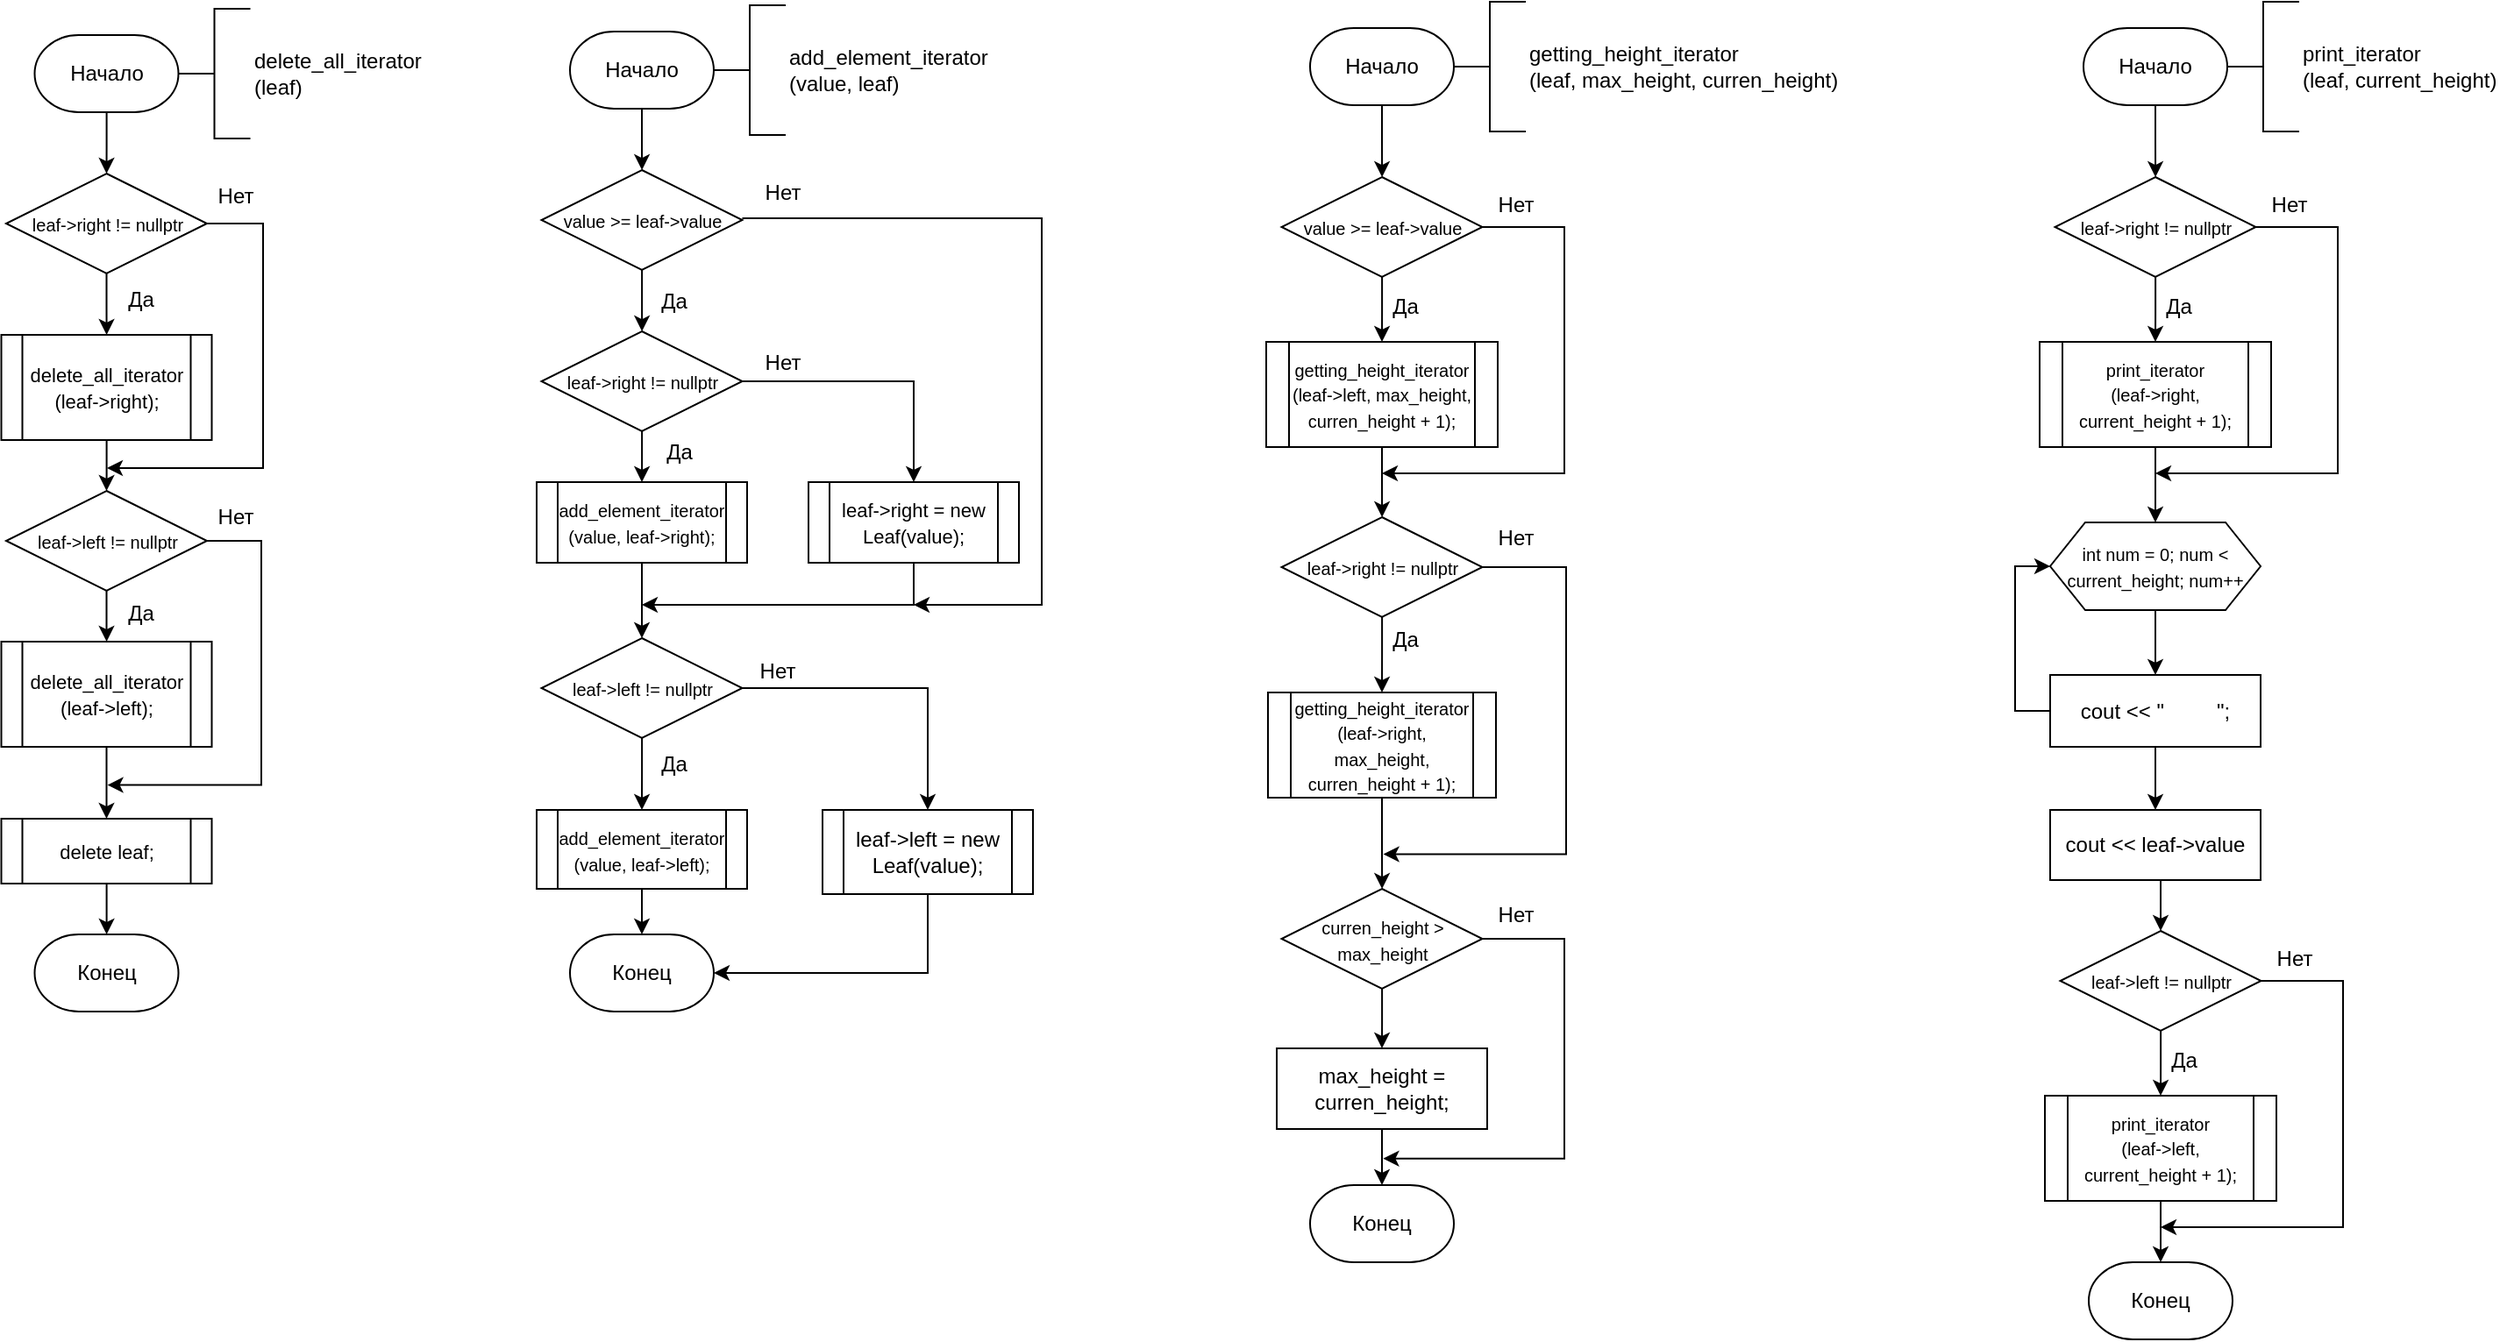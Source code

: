 <mxfile version="13.7.3" type="github">
  <diagram id="bMAKh1SzgdeprP3av_3o" name="Page-1">
    <mxGraphModel dx="1483" dy="829" grid="0" gridSize="10" guides="1" tooltips="1" connect="1" arrows="1" fold="1" page="1" pageScale="1" pageWidth="827" pageHeight="1169" math="0" shadow="0">
      <root>
        <mxCell id="0" />
        <mxCell id="1" parent="0" />
        <mxCell id="DFqQZsUnRYklmzMeklKA-6" value="" style="edgeStyle=orthogonalEdgeStyle;rounded=0;orthogonalLoop=1;jettySize=auto;html=1;" parent="1" source="DFqQZsUnRYklmzMeklKA-4" target="DFqQZsUnRYklmzMeklKA-5" edge="1">
          <mxGeometry relative="1" as="geometry" />
        </mxCell>
        <mxCell id="DFqQZsUnRYklmzMeklKA-4" value="Начало" style="strokeWidth=1;html=1;shape=mxgraph.flowchart.terminator;whiteSpace=wrap;" parent="1" vertex="1">
          <mxGeometry x="161.75" y="67" width="82" height="44" as="geometry" />
        </mxCell>
        <mxCell id="DFqQZsUnRYklmzMeklKA-11" value="" style="edgeStyle=orthogonalEdgeStyle;rounded=0;orthogonalLoop=1;jettySize=auto;html=1;" parent="1" source="DFqQZsUnRYklmzMeklKA-5" target="DFqQZsUnRYklmzMeklKA-10" edge="1">
          <mxGeometry relative="1" as="geometry" />
        </mxCell>
        <mxCell id="DFqQZsUnRYklmzMeklKA-18" style="edgeStyle=orthogonalEdgeStyle;rounded=0;orthogonalLoop=1;jettySize=auto;html=1;exitX=1;exitY=0.5;exitDx=0;exitDy=0;" parent="1" edge="1">
          <mxGeometry relative="1" as="geometry">
            <mxPoint x="203" y="314" as="targetPoint" />
            <mxPoint x="258.0" y="174.5" as="sourcePoint" />
            <Array as="points">
              <mxPoint x="292" y="174" />
              <mxPoint x="292" y="314" />
            </Array>
          </mxGeometry>
        </mxCell>
        <mxCell id="DFqQZsUnRYklmzMeklKA-5" value="&lt;font style=&quot;font-size: 10px&quot;&gt;leaf-&amp;gt;right != nullptr&lt;/font&gt;" style="rhombus;whiteSpace=wrap;html=1;strokeWidth=1;" parent="1" vertex="1">
          <mxGeometry x="145.5" y="146" width="114.5" height="57" as="geometry" />
        </mxCell>
        <mxCell id="DFqQZsUnRYklmzMeklKA-9" value="Конец" style="strokeWidth=1;html=1;shape=mxgraph.flowchart.terminator;whiteSpace=wrap;" parent="1" vertex="1">
          <mxGeometry x="161.75" y="580" width="82" height="44" as="geometry" />
        </mxCell>
        <mxCell id="DFqQZsUnRYklmzMeklKA-14" value="" style="edgeStyle=orthogonalEdgeStyle;rounded=0;orthogonalLoop=1;jettySize=auto;html=1;" parent="1" source="DFqQZsUnRYklmzMeklKA-10" target="DFqQZsUnRYklmzMeklKA-13" edge="1">
          <mxGeometry relative="1" as="geometry" />
        </mxCell>
        <mxCell id="DFqQZsUnRYklmzMeklKA-10" value="&lt;font style=&quot;font-size: 11px&quot;&gt;delete_all_iterator&lt;br&gt;(leaf-&amp;gt;right);&lt;/font&gt;" style="shape=process;whiteSpace=wrap;html=1;backgroundOutline=1;strokeWidth=1;" parent="1" vertex="1">
          <mxGeometry x="142.75" y="238" width="120" height="60" as="geometry" />
        </mxCell>
        <mxCell id="DFqQZsUnRYklmzMeklKA-12" value="Да" style="text;html=1;align=center;verticalAlign=middle;resizable=0;points=[];autosize=1;" parent="1" vertex="1">
          <mxGeometry x="209" y="209" width="25" height="18" as="geometry" />
        </mxCell>
        <mxCell id="DFqQZsUnRYklmzMeklKA-16" value="" style="edgeStyle=orthogonalEdgeStyle;rounded=0;orthogonalLoop=1;jettySize=auto;html=1;" parent="1" source="DFqQZsUnRYklmzMeklKA-13" target="DFqQZsUnRYklmzMeklKA-15" edge="1">
          <mxGeometry relative="1" as="geometry" />
        </mxCell>
        <mxCell id="DFqQZsUnRYklmzMeklKA-23" style="edgeStyle=orthogonalEdgeStyle;rounded=0;orthogonalLoop=1;jettySize=auto;html=1;exitX=1;exitY=0.5;exitDx=0;exitDy=0;" parent="1" edge="1">
          <mxGeometry relative="1" as="geometry">
            <mxPoint x="203.276" y="494.759" as="targetPoint" />
            <mxPoint x="259.0" y="355.5" as="sourcePoint" />
            <Array as="points">
              <mxPoint x="291" y="356" />
              <mxPoint x="291" y="495" />
            </Array>
          </mxGeometry>
        </mxCell>
        <mxCell id="DFqQZsUnRYklmzMeklKA-13" value="&lt;font style=&quot;font-size: 10px&quot;&gt;leaf-&amp;gt;left != nullptr&lt;/font&gt;" style="rhombus;whiteSpace=wrap;html=1;strokeWidth=1;" parent="1" vertex="1">
          <mxGeometry x="145.5" y="327" width="114.5" height="57" as="geometry" />
        </mxCell>
        <mxCell id="DFqQZsUnRYklmzMeklKA-21" value="" style="edgeStyle=orthogonalEdgeStyle;rounded=0;orthogonalLoop=1;jettySize=auto;html=1;" parent="1" source="DFqQZsUnRYklmzMeklKA-15" target="DFqQZsUnRYklmzMeklKA-20" edge="1">
          <mxGeometry relative="1" as="geometry" />
        </mxCell>
        <mxCell id="DFqQZsUnRYklmzMeklKA-15" value="&lt;font style=&quot;font-size: 11px&quot;&gt;delete_all_iterator&lt;br&gt;(leaf-&amp;gt;left);&lt;/font&gt;" style="shape=process;whiteSpace=wrap;html=1;backgroundOutline=1;strokeWidth=1;" parent="1" vertex="1">
          <mxGeometry x="142.75" y="413" width="120" height="60" as="geometry" />
        </mxCell>
        <mxCell id="DFqQZsUnRYklmzMeklKA-17" value="Да" style="text;html=1;align=center;verticalAlign=middle;resizable=0;points=[];autosize=1;" parent="1" vertex="1">
          <mxGeometry x="209" y="388" width="25" height="18" as="geometry" />
        </mxCell>
        <mxCell id="DFqQZsUnRYklmzMeklKA-19" value="Нет" style="text;html=1;align=center;verticalAlign=middle;resizable=0;points=[];autosize=1;" parent="1" vertex="1">
          <mxGeometry x="260" y="150" width="31" height="18" as="geometry" />
        </mxCell>
        <mxCell id="DFqQZsUnRYklmzMeklKA-25" value="" style="edgeStyle=orthogonalEdgeStyle;rounded=0;orthogonalLoop=1;jettySize=auto;html=1;" parent="1" source="DFqQZsUnRYklmzMeklKA-20" target="DFqQZsUnRYklmzMeklKA-9" edge="1">
          <mxGeometry relative="1" as="geometry" />
        </mxCell>
        <mxCell id="DFqQZsUnRYklmzMeklKA-20" value="&lt;font style=&quot;font-size: 11px&quot;&gt;delete leaf;&lt;/font&gt;" style="shape=process;whiteSpace=wrap;html=1;backgroundOutline=1;strokeWidth=1;" parent="1" vertex="1">
          <mxGeometry x="142.75" y="514" width="120" height="37" as="geometry" />
        </mxCell>
        <mxCell id="DFqQZsUnRYklmzMeklKA-24" value="Нет" style="text;html=1;align=center;verticalAlign=middle;resizable=0;points=[];autosize=1;" parent="1" vertex="1">
          <mxGeometry x="260" y="333" width="31" height="18" as="geometry" />
        </mxCell>
        <mxCell id="DFqQZsUnRYklmzMeklKA-26" value="delete_all_iterator&lt;br&gt;(leaf)" style="strokeWidth=1;html=1;shape=mxgraph.flowchart.annotation_2;align=left;labelPosition=right;pointerEvents=1;" parent="1" vertex="1">
          <mxGeometry x="243.75" y="52" width="41" height="74" as="geometry" />
        </mxCell>
        <mxCell id="2G2Jk9yeAb4WGQCSNfQ2-4" value="" style="edgeStyle=orthogonalEdgeStyle;rounded=0;orthogonalLoop=1;jettySize=auto;html=1;" edge="1" parent="1" source="2G2Jk9yeAb4WGQCSNfQ2-1" target="2G2Jk9yeAb4WGQCSNfQ2-3">
          <mxGeometry relative="1" as="geometry" />
        </mxCell>
        <mxCell id="2G2Jk9yeAb4WGQCSNfQ2-1" value="Начало" style="strokeWidth=1;html=1;shape=mxgraph.flowchart.terminator;whiteSpace=wrap;" vertex="1" parent="1">
          <mxGeometry x="467" y="65" width="82" height="44" as="geometry" />
        </mxCell>
        <mxCell id="2G2Jk9yeAb4WGQCSNfQ2-2" value="add_element_iterator&lt;br&gt;(value, leaf)" style="strokeWidth=1;html=1;shape=mxgraph.flowchart.annotation_2;align=left;labelPosition=right;pointerEvents=1;" vertex="1" parent="1">
          <mxGeometry x="549" y="50" width="41" height="74" as="geometry" />
        </mxCell>
        <mxCell id="2G2Jk9yeAb4WGQCSNfQ2-6" value="" style="edgeStyle=orthogonalEdgeStyle;rounded=0;orthogonalLoop=1;jettySize=auto;html=1;" edge="1" parent="1" source="2G2Jk9yeAb4WGQCSNfQ2-3" target="2G2Jk9yeAb4WGQCSNfQ2-5">
          <mxGeometry relative="1" as="geometry" />
        </mxCell>
        <mxCell id="2G2Jk9yeAb4WGQCSNfQ2-18" style="edgeStyle=orthogonalEdgeStyle;rounded=0;orthogonalLoop=1;jettySize=auto;html=1;exitX=1;exitY=0.5;exitDx=0;exitDy=0;" edge="1" parent="1">
          <mxGeometry relative="1" as="geometry">
            <mxPoint x="663" y="392" as="targetPoint" />
            <mxPoint x="565.25" y="171.5" as="sourcePoint" />
            <Array as="points">
              <mxPoint x="736" y="171" />
              <mxPoint x="736" y="392" />
            </Array>
          </mxGeometry>
        </mxCell>
        <mxCell id="2G2Jk9yeAb4WGQCSNfQ2-3" value="&lt;font style=&quot;font-size: 10px&quot;&gt;value &amp;gt;= leaf-&amp;gt;value&lt;/font&gt;" style="rhombus;whiteSpace=wrap;html=1;strokeWidth=1;" vertex="1" parent="1">
          <mxGeometry x="450.75" y="144" width="114.5" height="57" as="geometry" />
        </mxCell>
        <mxCell id="2G2Jk9yeAb4WGQCSNfQ2-8" value="" style="edgeStyle=orthogonalEdgeStyle;rounded=0;orthogonalLoop=1;jettySize=auto;html=1;" edge="1" parent="1" source="2G2Jk9yeAb4WGQCSNfQ2-5" target="2G2Jk9yeAb4WGQCSNfQ2-7">
          <mxGeometry relative="1" as="geometry" />
        </mxCell>
        <mxCell id="2G2Jk9yeAb4WGQCSNfQ2-10" value="" style="edgeStyle=orthogonalEdgeStyle;rounded=0;orthogonalLoop=1;jettySize=auto;html=1;" edge="1" parent="1" source="2G2Jk9yeAb4WGQCSNfQ2-5" target="2G2Jk9yeAb4WGQCSNfQ2-9">
          <mxGeometry relative="1" as="geometry" />
        </mxCell>
        <mxCell id="2G2Jk9yeAb4WGQCSNfQ2-5" value="&lt;font style=&quot;font-size: 10px&quot;&gt;leaf-&amp;gt;right != nullptr&lt;/font&gt;" style="rhombus;whiteSpace=wrap;html=1;strokeWidth=1;" vertex="1" parent="1">
          <mxGeometry x="450.75" y="236" width="114.5" height="57" as="geometry" />
        </mxCell>
        <mxCell id="2G2Jk9yeAb4WGQCSNfQ2-12" style="edgeStyle=orthogonalEdgeStyle;rounded=0;orthogonalLoop=1;jettySize=auto;html=1;exitX=0.5;exitY=1;exitDx=0;exitDy=0;entryX=0.5;entryY=0;entryDx=0;entryDy=0;" edge="1" parent="1" source="2G2Jk9yeAb4WGQCSNfQ2-7" target="2G2Jk9yeAb4WGQCSNfQ2-11">
          <mxGeometry relative="1" as="geometry" />
        </mxCell>
        <mxCell id="2G2Jk9yeAb4WGQCSNfQ2-7" value="&lt;font style=&quot;font-size: 10px&quot;&gt;add_element_iterator&lt;br&gt;(value, leaf-&amp;gt;right);&lt;/font&gt;" style="shape=process;whiteSpace=wrap;html=1;backgroundOutline=1;strokeWidth=1;" vertex="1" parent="1">
          <mxGeometry x="448" y="322" width="120" height="46" as="geometry" />
        </mxCell>
        <mxCell id="2G2Jk9yeAb4WGQCSNfQ2-24" style="edgeStyle=orthogonalEdgeStyle;rounded=0;orthogonalLoop=1;jettySize=auto;html=1;exitX=0.5;exitY=1;exitDx=0;exitDy=0;" edge="1" parent="1" source="2G2Jk9yeAb4WGQCSNfQ2-9">
          <mxGeometry relative="1" as="geometry">
            <mxPoint x="508" y="392" as="targetPoint" />
            <Array as="points">
              <mxPoint x="663" y="392" />
            </Array>
          </mxGeometry>
        </mxCell>
        <mxCell id="2G2Jk9yeAb4WGQCSNfQ2-9" value="&lt;font style=&quot;font-size: 11px&quot;&gt;leaf-&amp;gt;right = new Leaf(value);&lt;/font&gt;" style="shape=process;whiteSpace=wrap;html=1;backgroundOutline=1;strokeWidth=1;" vertex="1" parent="1">
          <mxGeometry x="603" y="322" width="120" height="46" as="geometry" />
        </mxCell>
        <mxCell id="2G2Jk9yeAb4WGQCSNfQ2-26" value="" style="edgeStyle=orthogonalEdgeStyle;rounded=0;orthogonalLoop=1;jettySize=auto;html=1;" edge="1" parent="1" source="2G2Jk9yeAb4WGQCSNfQ2-11" target="2G2Jk9yeAb4WGQCSNfQ2-25">
          <mxGeometry relative="1" as="geometry" />
        </mxCell>
        <mxCell id="2G2Jk9yeAb4WGQCSNfQ2-28" value="" style="edgeStyle=orthogonalEdgeStyle;rounded=0;orthogonalLoop=1;jettySize=auto;html=1;" edge="1" parent="1" source="2G2Jk9yeAb4WGQCSNfQ2-11" target="2G2Jk9yeAb4WGQCSNfQ2-27">
          <mxGeometry relative="1" as="geometry" />
        </mxCell>
        <mxCell id="2G2Jk9yeAb4WGQCSNfQ2-11" value="&lt;font style=&quot;font-size: 10px&quot;&gt;leaf-&amp;gt;left != nullptr&lt;/font&gt;" style="rhombus;whiteSpace=wrap;html=1;strokeWidth=1;" vertex="1" parent="1">
          <mxGeometry x="450.75" y="411" width="114.5" height="57" as="geometry" />
        </mxCell>
        <mxCell id="2G2Jk9yeAb4WGQCSNfQ2-13" value="Да" style="text;html=1;align=center;verticalAlign=middle;resizable=0;points=[];autosize=1;" vertex="1" parent="1">
          <mxGeometry x="516" y="296" width="25" height="18" as="geometry" />
        </mxCell>
        <mxCell id="2G2Jk9yeAb4WGQCSNfQ2-14" value="Нет" style="text;html=1;align=center;verticalAlign=middle;resizable=0;points=[];autosize=1;" vertex="1" parent="1">
          <mxGeometry x="572" y="245" width="31" height="18" as="geometry" />
        </mxCell>
        <mxCell id="2G2Jk9yeAb4WGQCSNfQ2-15" value="Да" style="text;html=1;align=center;verticalAlign=middle;resizable=0;points=[];autosize=1;" vertex="1" parent="1">
          <mxGeometry x="513" y="210" width="25" height="18" as="geometry" />
        </mxCell>
        <mxCell id="2G2Jk9yeAb4WGQCSNfQ2-20" value="Нет" style="text;html=1;align=center;verticalAlign=middle;resizable=0;points=[];autosize=1;" vertex="1" parent="1">
          <mxGeometry x="572" y="148" width="31" height="18" as="geometry" />
        </mxCell>
        <mxCell id="2G2Jk9yeAb4WGQCSNfQ2-30" value="" style="edgeStyle=orthogonalEdgeStyle;rounded=0;orthogonalLoop=1;jettySize=auto;html=1;" edge="1" parent="1" source="2G2Jk9yeAb4WGQCSNfQ2-25" target="2G2Jk9yeAb4WGQCSNfQ2-29">
          <mxGeometry relative="1" as="geometry" />
        </mxCell>
        <mxCell id="2G2Jk9yeAb4WGQCSNfQ2-25" value="&lt;font style=&quot;font-size: 10px&quot;&gt;add_element_iterator&lt;br&gt;(value, leaf-&amp;gt;left);&lt;/font&gt;" style="shape=process;whiteSpace=wrap;html=1;backgroundOutline=1;strokeWidth=1;" vertex="1" parent="1">
          <mxGeometry x="448" y="509" width="120" height="45" as="geometry" />
        </mxCell>
        <mxCell id="2G2Jk9yeAb4WGQCSNfQ2-31" style="edgeStyle=orthogonalEdgeStyle;rounded=0;orthogonalLoop=1;jettySize=auto;html=1;exitX=0.5;exitY=1;exitDx=0;exitDy=0;entryX=1;entryY=0.5;entryDx=0;entryDy=0;entryPerimeter=0;" edge="1" parent="1" source="2G2Jk9yeAb4WGQCSNfQ2-27" target="2G2Jk9yeAb4WGQCSNfQ2-29">
          <mxGeometry relative="1" as="geometry" />
        </mxCell>
        <mxCell id="2G2Jk9yeAb4WGQCSNfQ2-27" value="leaf-&amp;gt;left = new Leaf(value);" style="shape=process;whiteSpace=wrap;html=1;backgroundOutline=1;strokeWidth=1;" vertex="1" parent="1">
          <mxGeometry x="611" y="509" width="120" height="48" as="geometry" />
        </mxCell>
        <mxCell id="2G2Jk9yeAb4WGQCSNfQ2-29" value="Конец" style="strokeWidth=1;html=1;shape=mxgraph.flowchart.terminator;whiteSpace=wrap;" vertex="1" parent="1">
          <mxGeometry x="467" y="580" width="82" height="44" as="geometry" />
        </mxCell>
        <mxCell id="2G2Jk9yeAb4WGQCSNfQ2-32" value="Да" style="text;html=1;align=center;verticalAlign=middle;resizable=0;points=[];autosize=1;" vertex="1" parent="1">
          <mxGeometry x="513" y="474" width="25" height="18" as="geometry" />
        </mxCell>
        <mxCell id="2G2Jk9yeAb4WGQCSNfQ2-33" value="Нет" style="text;html=1;align=center;verticalAlign=middle;resizable=0;points=[];autosize=1;" vertex="1" parent="1">
          <mxGeometry x="569" y="421" width="31" height="18" as="geometry" />
        </mxCell>
        <mxCell id="2G2Jk9yeAb4WGQCSNfQ2-47" value="" style="edgeStyle=orthogonalEdgeStyle;rounded=0;orthogonalLoop=1;jettySize=auto;html=1;" edge="1" parent="1" source="2G2Jk9yeAb4WGQCSNfQ2-35" target="2G2Jk9yeAb4WGQCSNfQ2-39">
          <mxGeometry relative="1" as="geometry" />
        </mxCell>
        <mxCell id="2G2Jk9yeAb4WGQCSNfQ2-35" value="Начало" style="strokeWidth=1;html=1;shape=mxgraph.flowchart.terminator;whiteSpace=wrap;" vertex="1" parent="1">
          <mxGeometry x="889" y="63" width="82" height="44" as="geometry" />
        </mxCell>
        <mxCell id="2G2Jk9yeAb4WGQCSNfQ2-36" value="getting_height_iterator&lt;br&gt;(leaf, max_height, curren_height)" style="strokeWidth=1;html=1;shape=mxgraph.flowchart.annotation_2;align=left;labelPosition=right;pointerEvents=1;" vertex="1" parent="1">
          <mxGeometry x="971" y="48" width="41" height="74" as="geometry" />
        </mxCell>
        <mxCell id="2G2Jk9yeAb4WGQCSNfQ2-41" value="" style="edgeStyle=orthogonalEdgeStyle;rounded=0;orthogonalLoop=1;jettySize=auto;html=1;" edge="1" parent="1" source="2G2Jk9yeAb4WGQCSNfQ2-39" target="2G2Jk9yeAb4WGQCSNfQ2-40">
          <mxGeometry relative="1" as="geometry" />
        </mxCell>
        <mxCell id="2G2Jk9yeAb4WGQCSNfQ2-48" style="edgeStyle=orthogonalEdgeStyle;rounded=0;orthogonalLoop=1;jettySize=auto;html=1;exitX=1;exitY=0.5;exitDx=0;exitDy=0;" edge="1" parent="1" source="2G2Jk9yeAb4WGQCSNfQ2-39">
          <mxGeometry relative="1" as="geometry">
            <mxPoint x="930" y="317" as="targetPoint" />
            <Array as="points">
              <mxPoint x="1034" y="177" />
              <mxPoint x="1034" y="317" />
            </Array>
          </mxGeometry>
        </mxCell>
        <mxCell id="2G2Jk9yeAb4WGQCSNfQ2-39" value="&lt;font style=&quot;font-size: 10px&quot;&gt;value &amp;gt;= leaf-&amp;gt;value&lt;/font&gt;" style="rhombus;whiteSpace=wrap;html=1;strokeWidth=1;" vertex="1" parent="1">
          <mxGeometry x="872.75" y="148" width="114.5" height="57" as="geometry" />
        </mxCell>
        <mxCell id="2G2Jk9yeAb4WGQCSNfQ2-44" value="" style="edgeStyle=orthogonalEdgeStyle;rounded=0;orthogonalLoop=1;jettySize=auto;html=1;" edge="1" parent="1" source="2G2Jk9yeAb4WGQCSNfQ2-40" target="2G2Jk9yeAb4WGQCSNfQ2-43">
          <mxGeometry relative="1" as="geometry" />
        </mxCell>
        <mxCell id="2G2Jk9yeAb4WGQCSNfQ2-40" value="&lt;font style=&quot;font-size: 10px&quot;&gt;getting_height_iterator&lt;br&gt;(leaf-&amp;gt;left, max_height, curren_height + 1);&lt;/font&gt;" style="shape=process;whiteSpace=wrap;html=1;backgroundOutline=1;strokeWidth=1;" vertex="1" parent="1">
          <mxGeometry x="864" y="242" width="132" height="60" as="geometry" />
        </mxCell>
        <mxCell id="2G2Jk9yeAb4WGQCSNfQ2-46" value="" style="edgeStyle=orthogonalEdgeStyle;rounded=0;orthogonalLoop=1;jettySize=auto;html=1;" edge="1" parent="1" source="2G2Jk9yeAb4WGQCSNfQ2-43" target="2G2Jk9yeAb4WGQCSNfQ2-45">
          <mxGeometry relative="1" as="geometry" />
        </mxCell>
        <mxCell id="2G2Jk9yeAb4WGQCSNfQ2-54" style="edgeStyle=orthogonalEdgeStyle;rounded=0;orthogonalLoop=1;jettySize=auto;html=1;exitX=1;exitY=0.5;exitDx=0;exitDy=0;" edge="1" parent="1" source="2G2Jk9yeAb4WGQCSNfQ2-43">
          <mxGeometry relative="1" as="geometry">
            <mxPoint x="930.8" y="534.2" as="targetPoint" />
            <Array as="points">
              <mxPoint x="1035" y="371" />
              <mxPoint x="1035" y="534" />
            </Array>
          </mxGeometry>
        </mxCell>
        <mxCell id="2G2Jk9yeAb4WGQCSNfQ2-43" value="&lt;font style=&quot;font-size: 10px&quot;&gt;leaf-&amp;gt;right != nullptr&lt;/font&gt;" style="rhombus;whiteSpace=wrap;html=1;strokeWidth=1;" vertex="1" parent="1">
          <mxGeometry x="872.75" y="342" width="114.5" height="57" as="geometry" />
        </mxCell>
        <mxCell id="2G2Jk9yeAb4WGQCSNfQ2-58" value="" style="edgeStyle=orthogonalEdgeStyle;rounded=0;orthogonalLoop=1;jettySize=auto;html=1;" edge="1" parent="1" source="2G2Jk9yeAb4WGQCSNfQ2-45" target="2G2Jk9yeAb4WGQCSNfQ2-57">
          <mxGeometry relative="1" as="geometry" />
        </mxCell>
        <mxCell id="2G2Jk9yeAb4WGQCSNfQ2-45" value="&lt;font style=&quot;font-size: 10px&quot;&gt;getting_height_iterator&lt;br&gt;(leaf-&amp;gt;right, max_height, curren_height + 1);&lt;/font&gt;" style="shape=process;whiteSpace=wrap;html=1;backgroundOutline=1;strokeWidth=1;" vertex="1" parent="1">
          <mxGeometry x="865" y="442" width="130" height="60" as="geometry" />
        </mxCell>
        <mxCell id="2G2Jk9yeAb4WGQCSNfQ2-49" value="Да" style="text;html=1;align=center;verticalAlign=middle;resizable=0;points=[];autosize=1;" vertex="1" parent="1">
          <mxGeometry x="930" y="213" width="25" height="18" as="geometry" />
        </mxCell>
        <mxCell id="2G2Jk9yeAb4WGQCSNfQ2-50" value="Нет" style="text;html=1;align=center;verticalAlign=middle;resizable=0;points=[];autosize=1;" vertex="1" parent="1">
          <mxGeometry x="990" y="155" width="31" height="18" as="geometry" />
        </mxCell>
        <mxCell id="2G2Jk9yeAb4WGQCSNfQ2-55" value="Да" style="text;html=1;align=center;verticalAlign=middle;resizable=0;points=[];autosize=1;" vertex="1" parent="1">
          <mxGeometry x="930" y="403" width="25" height="18" as="geometry" />
        </mxCell>
        <mxCell id="2G2Jk9yeAb4WGQCSNfQ2-56" value="Нет" style="text;html=1;align=center;verticalAlign=middle;resizable=0;points=[];autosize=1;" vertex="1" parent="1">
          <mxGeometry x="990" y="345" width="31" height="18" as="geometry" />
        </mxCell>
        <mxCell id="2G2Jk9yeAb4WGQCSNfQ2-60" value="" style="edgeStyle=orthogonalEdgeStyle;rounded=0;orthogonalLoop=1;jettySize=auto;html=1;" edge="1" parent="1" source="2G2Jk9yeAb4WGQCSNfQ2-57" target="2G2Jk9yeAb4WGQCSNfQ2-59">
          <mxGeometry relative="1" as="geometry" />
        </mxCell>
        <mxCell id="2G2Jk9yeAb4WGQCSNfQ2-63" style="edgeStyle=orthogonalEdgeStyle;rounded=0;orthogonalLoop=1;jettySize=auto;html=1;exitX=1;exitY=0.5;exitDx=0;exitDy=0;" edge="1" parent="1" source="2G2Jk9yeAb4WGQCSNfQ2-57">
          <mxGeometry relative="1" as="geometry">
            <mxPoint x="930.714" y="707.857" as="targetPoint" />
            <Array as="points">
              <mxPoint x="1034" y="583" />
              <mxPoint x="1034" y="708" />
            </Array>
          </mxGeometry>
        </mxCell>
        <mxCell id="2G2Jk9yeAb4WGQCSNfQ2-57" value="&lt;div&gt;&lt;span style=&quot;font-size: 10px&quot;&gt;curren_height &amp;gt; max_height&lt;/span&gt;&lt;/div&gt;" style="rhombus;whiteSpace=wrap;html=1;strokeWidth=1;" vertex="1" parent="1">
          <mxGeometry x="872.75" y="554" width="114.5" height="57" as="geometry" />
        </mxCell>
        <mxCell id="2G2Jk9yeAb4WGQCSNfQ2-62" value="" style="edgeStyle=orthogonalEdgeStyle;rounded=0;orthogonalLoop=1;jettySize=auto;html=1;" edge="1" parent="1" source="2G2Jk9yeAb4WGQCSNfQ2-59" target="2G2Jk9yeAb4WGQCSNfQ2-61">
          <mxGeometry relative="1" as="geometry" />
        </mxCell>
        <mxCell id="2G2Jk9yeAb4WGQCSNfQ2-59" value="max_height = curren_height;" style="whiteSpace=wrap;html=1;strokeWidth=1;" vertex="1" parent="1">
          <mxGeometry x="870" y="645" width="120" height="46" as="geometry" />
        </mxCell>
        <mxCell id="2G2Jk9yeAb4WGQCSNfQ2-61" value="Конец" style="strokeWidth=1;html=1;shape=mxgraph.flowchart.terminator;whiteSpace=wrap;" vertex="1" parent="1">
          <mxGeometry x="889" y="723" width="82" height="44" as="geometry" />
        </mxCell>
        <mxCell id="2G2Jk9yeAb4WGQCSNfQ2-64" value="Нет" style="text;html=1;align=center;verticalAlign=middle;resizable=0;points=[];autosize=1;" vertex="1" parent="1">
          <mxGeometry x="990" y="560" width="31" height="18" as="geometry" />
        </mxCell>
        <mxCell id="2G2Jk9yeAb4WGQCSNfQ2-66" value="" style="edgeStyle=orthogonalEdgeStyle;rounded=0;orthogonalLoop=1;jettySize=auto;html=1;" edge="1" parent="1" source="2G2Jk9yeAb4WGQCSNfQ2-67" target="2G2Jk9yeAb4WGQCSNfQ2-71">
          <mxGeometry relative="1" as="geometry" />
        </mxCell>
        <mxCell id="2G2Jk9yeAb4WGQCSNfQ2-67" value="Начало" style="strokeWidth=1;html=1;shape=mxgraph.flowchart.terminator;whiteSpace=wrap;" vertex="1" parent="1">
          <mxGeometry x="1330" y="63" width="82" height="44" as="geometry" />
        </mxCell>
        <mxCell id="2G2Jk9yeAb4WGQCSNfQ2-68" value="print_iterator&lt;br&gt;(leaf, current_height)" style="strokeWidth=1;html=1;shape=mxgraph.flowchart.annotation_2;align=left;labelPosition=right;pointerEvents=1;" vertex="1" parent="1">
          <mxGeometry x="1412" y="48" width="41" height="74" as="geometry" />
        </mxCell>
        <mxCell id="2G2Jk9yeAb4WGQCSNfQ2-69" value="" style="edgeStyle=orthogonalEdgeStyle;rounded=0;orthogonalLoop=1;jettySize=auto;html=1;" edge="1" parent="1" source="2G2Jk9yeAb4WGQCSNfQ2-71" target="2G2Jk9yeAb4WGQCSNfQ2-72">
          <mxGeometry relative="1" as="geometry" />
        </mxCell>
        <mxCell id="2G2Jk9yeAb4WGQCSNfQ2-70" style="edgeStyle=orthogonalEdgeStyle;rounded=0;orthogonalLoop=1;jettySize=auto;html=1;exitX=1;exitY=0.5;exitDx=0;exitDy=0;" edge="1" parent="1" source="2G2Jk9yeAb4WGQCSNfQ2-71">
          <mxGeometry relative="1" as="geometry">
            <mxPoint x="1371" y="317" as="targetPoint" />
            <Array as="points">
              <mxPoint x="1475" y="177" />
              <mxPoint x="1475" y="317" />
            </Array>
          </mxGeometry>
        </mxCell>
        <mxCell id="2G2Jk9yeAb4WGQCSNfQ2-71" value="&lt;font style=&quot;font-size: 10px&quot;&gt;leaf-&amp;gt;right != nullptr&lt;/font&gt;" style="rhombus;whiteSpace=wrap;html=1;strokeWidth=1;" vertex="1" parent="1">
          <mxGeometry x="1313.75" y="148" width="114.5" height="57" as="geometry" />
        </mxCell>
        <mxCell id="2G2Jk9yeAb4WGQCSNfQ2-76" value="" style="edgeStyle=orthogonalEdgeStyle;rounded=0;orthogonalLoop=1;jettySize=auto;html=1;" edge="1" parent="1" source="2G2Jk9yeAb4WGQCSNfQ2-72" target="2G2Jk9yeAb4WGQCSNfQ2-75">
          <mxGeometry relative="1" as="geometry" />
        </mxCell>
        <mxCell id="2G2Jk9yeAb4WGQCSNfQ2-72" value="&lt;span style=&quot;font-size: 10px&quot;&gt;print_iterator&lt;br&gt;(leaf-&amp;gt;right, current_height + 1);&lt;/span&gt;" style="shape=process;whiteSpace=wrap;html=1;backgroundOutline=1;strokeWidth=1;" vertex="1" parent="1">
          <mxGeometry x="1305" y="242" width="132" height="60" as="geometry" />
        </mxCell>
        <mxCell id="2G2Jk9yeAb4WGQCSNfQ2-73" value="Да" style="text;html=1;align=center;verticalAlign=middle;resizable=0;points=[];autosize=1;" vertex="1" parent="1">
          <mxGeometry x="1371" y="213" width="25" height="18" as="geometry" />
        </mxCell>
        <mxCell id="2G2Jk9yeAb4WGQCSNfQ2-74" value="Нет" style="text;html=1;align=center;verticalAlign=middle;resizable=0;points=[];autosize=1;" vertex="1" parent="1">
          <mxGeometry x="1431" y="155" width="31" height="18" as="geometry" />
        </mxCell>
        <mxCell id="2G2Jk9yeAb4WGQCSNfQ2-79" value="" style="edgeStyle=orthogonalEdgeStyle;rounded=0;orthogonalLoop=1;jettySize=auto;html=1;" edge="1" parent="1" source="2G2Jk9yeAb4WGQCSNfQ2-75" target="2G2Jk9yeAb4WGQCSNfQ2-78">
          <mxGeometry relative="1" as="geometry" />
        </mxCell>
        <mxCell id="2G2Jk9yeAb4WGQCSNfQ2-75" value="&lt;font style=&quot;font-size: 10px&quot;&gt;int num = 0; num &amp;lt; current_height; num++&lt;/font&gt;" style="shape=hexagon;perimeter=hexagonPerimeter2;whiteSpace=wrap;html=1;fixedSize=1;strokeWidth=1;" vertex="1" parent="1">
          <mxGeometry x="1311" y="345" width="120" height="50" as="geometry" />
        </mxCell>
        <mxCell id="2G2Jk9yeAb4WGQCSNfQ2-77" style="edgeStyle=orthogonalEdgeStyle;rounded=0;orthogonalLoop=1;jettySize=auto;html=1;exitX=0.5;exitY=1;exitDx=0;exitDy=0;" edge="1" parent="1" source="2G2Jk9yeAb4WGQCSNfQ2-75" target="2G2Jk9yeAb4WGQCSNfQ2-75">
          <mxGeometry relative="1" as="geometry" />
        </mxCell>
        <mxCell id="2G2Jk9yeAb4WGQCSNfQ2-80" style="edgeStyle=orthogonalEdgeStyle;rounded=0;orthogonalLoop=1;jettySize=auto;html=1;exitX=0;exitY=0.5;exitDx=0;exitDy=0;entryX=0;entryY=0.5;entryDx=0;entryDy=0;" edge="1" parent="1" source="2G2Jk9yeAb4WGQCSNfQ2-78" target="2G2Jk9yeAb4WGQCSNfQ2-75">
          <mxGeometry relative="1" as="geometry" />
        </mxCell>
        <mxCell id="2G2Jk9yeAb4WGQCSNfQ2-82" value="" style="edgeStyle=orthogonalEdgeStyle;rounded=0;orthogonalLoop=1;jettySize=auto;html=1;" edge="1" parent="1" source="2G2Jk9yeAb4WGQCSNfQ2-78" target="2G2Jk9yeAb4WGQCSNfQ2-81">
          <mxGeometry relative="1" as="geometry" />
        </mxCell>
        <mxCell id="2G2Jk9yeAb4WGQCSNfQ2-78" value="cout &amp;lt;&amp;lt; &quot;&amp;nbsp; &amp;nbsp; &amp;nbsp; &amp;nbsp; &amp;nbsp;&quot;;" style="whiteSpace=wrap;html=1;strokeWidth=1;" vertex="1" parent="1">
          <mxGeometry x="1311" y="432" width="120" height="41" as="geometry" />
        </mxCell>
        <mxCell id="2G2Jk9yeAb4WGQCSNfQ2-90" style="edgeStyle=orthogonalEdgeStyle;rounded=0;orthogonalLoop=1;jettySize=auto;html=1;exitX=0.5;exitY=1;exitDx=0;exitDy=0;entryX=0.5;entryY=0;entryDx=0;entryDy=0;" edge="1" parent="1" source="2G2Jk9yeAb4WGQCSNfQ2-81" target="2G2Jk9yeAb4WGQCSNfQ2-85">
          <mxGeometry relative="1" as="geometry" />
        </mxCell>
        <mxCell id="2G2Jk9yeAb4WGQCSNfQ2-81" value="&lt;span&gt;cout &amp;lt;&amp;lt; leaf-&amp;gt;value&lt;/span&gt;" style="whiteSpace=wrap;html=1;strokeWidth=1;" vertex="1" parent="1">
          <mxGeometry x="1311" y="509" width="120" height="40" as="geometry" />
        </mxCell>
        <mxCell id="2G2Jk9yeAb4WGQCSNfQ2-83" value="" style="edgeStyle=orthogonalEdgeStyle;rounded=0;orthogonalLoop=1;jettySize=auto;html=1;" edge="1" parent="1" source="2G2Jk9yeAb4WGQCSNfQ2-85" target="2G2Jk9yeAb4WGQCSNfQ2-86">
          <mxGeometry relative="1" as="geometry" />
        </mxCell>
        <mxCell id="2G2Jk9yeAb4WGQCSNfQ2-84" style="edgeStyle=orthogonalEdgeStyle;rounded=0;orthogonalLoop=1;jettySize=auto;html=1;exitX=1;exitY=0.5;exitDx=0;exitDy=0;" edge="1" parent="1" source="2G2Jk9yeAb4WGQCSNfQ2-85">
          <mxGeometry relative="1" as="geometry">
            <mxPoint x="1374" y="747" as="targetPoint" />
            <Array as="points">
              <mxPoint x="1478" y="607" />
              <mxPoint x="1478" y="747" />
            </Array>
          </mxGeometry>
        </mxCell>
        <mxCell id="2G2Jk9yeAb4WGQCSNfQ2-85" value="&lt;font style=&quot;font-size: 10px&quot;&gt;leaf-&amp;gt;left != nullptr&lt;/font&gt;" style="rhombus;whiteSpace=wrap;html=1;strokeWidth=1;" vertex="1" parent="1">
          <mxGeometry x="1316.75" y="578" width="114.5" height="57" as="geometry" />
        </mxCell>
        <mxCell id="2G2Jk9yeAb4WGQCSNfQ2-93" value="" style="edgeStyle=orthogonalEdgeStyle;rounded=0;orthogonalLoop=1;jettySize=auto;html=1;" edge="1" parent="1" source="2G2Jk9yeAb4WGQCSNfQ2-86" target="2G2Jk9yeAb4WGQCSNfQ2-91">
          <mxGeometry relative="1" as="geometry" />
        </mxCell>
        <mxCell id="2G2Jk9yeAb4WGQCSNfQ2-86" value="&lt;div&gt;&lt;span style=&quot;font-size: 10px&quot;&gt;print_iterator&lt;/span&gt;&lt;/div&gt;&lt;div&gt;&lt;span style=&quot;font-size: 10px&quot;&gt;(leaf-&amp;gt;left, current_height + 1);&lt;/span&gt;&lt;/div&gt;" style="shape=process;whiteSpace=wrap;html=1;backgroundOutline=1;strokeWidth=1;" vertex="1" parent="1">
          <mxGeometry x="1308" y="672" width="132" height="60" as="geometry" />
        </mxCell>
        <mxCell id="2G2Jk9yeAb4WGQCSNfQ2-87" value="Да" style="text;html=1;align=center;verticalAlign=middle;resizable=0;points=[];autosize=1;" vertex="1" parent="1">
          <mxGeometry x="1374" y="643" width="25" height="18" as="geometry" />
        </mxCell>
        <mxCell id="2G2Jk9yeAb4WGQCSNfQ2-88" value="Нет" style="text;html=1;align=center;verticalAlign=middle;resizable=0;points=[];autosize=1;" vertex="1" parent="1">
          <mxGeometry x="1434" y="585" width="31" height="18" as="geometry" />
        </mxCell>
        <mxCell id="2G2Jk9yeAb4WGQCSNfQ2-91" value="Конец" style="strokeWidth=1;html=1;shape=mxgraph.flowchart.terminator;whiteSpace=wrap;" vertex="1" parent="1">
          <mxGeometry x="1333" y="767" width="82" height="44" as="geometry" />
        </mxCell>
      </root>
    </mxGraphModel>
  </diagram>
</mxfile>
